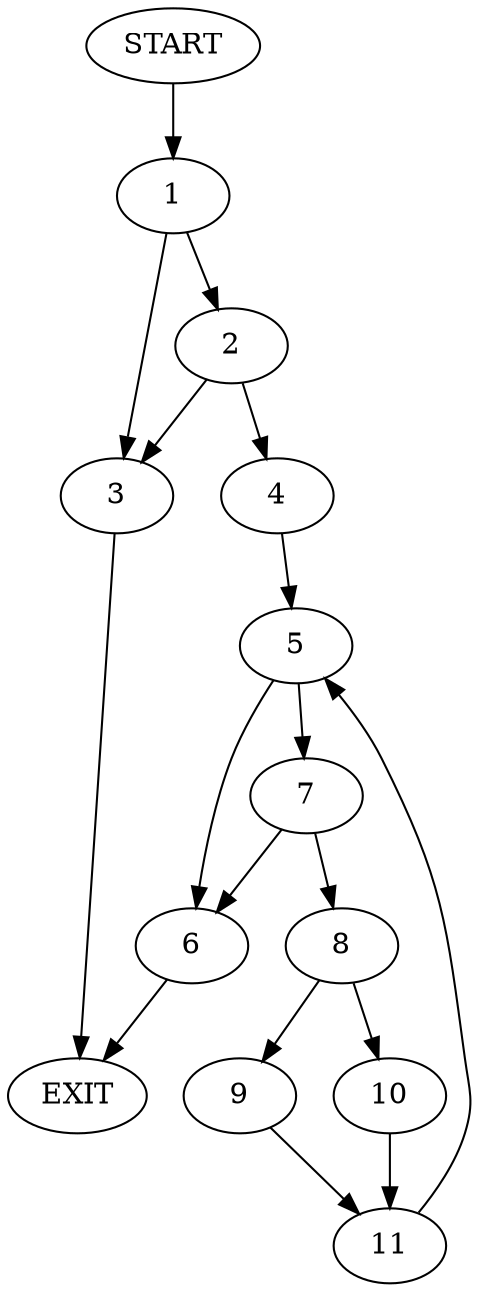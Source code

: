 digraph {
0 [label="START"]
12 [label="EXIT"]
0 -> 1
1 -> 2
1 -> 3
2 -> 4
2 -> 3
3 -> 12
4 -> 5
5 -> 6
5 -> 7
7 -> 6
7 -> 8
6 -> 12
8 -> 9
8 -> 10
10 -> 11
9 -> 11
11 -> 5
}
